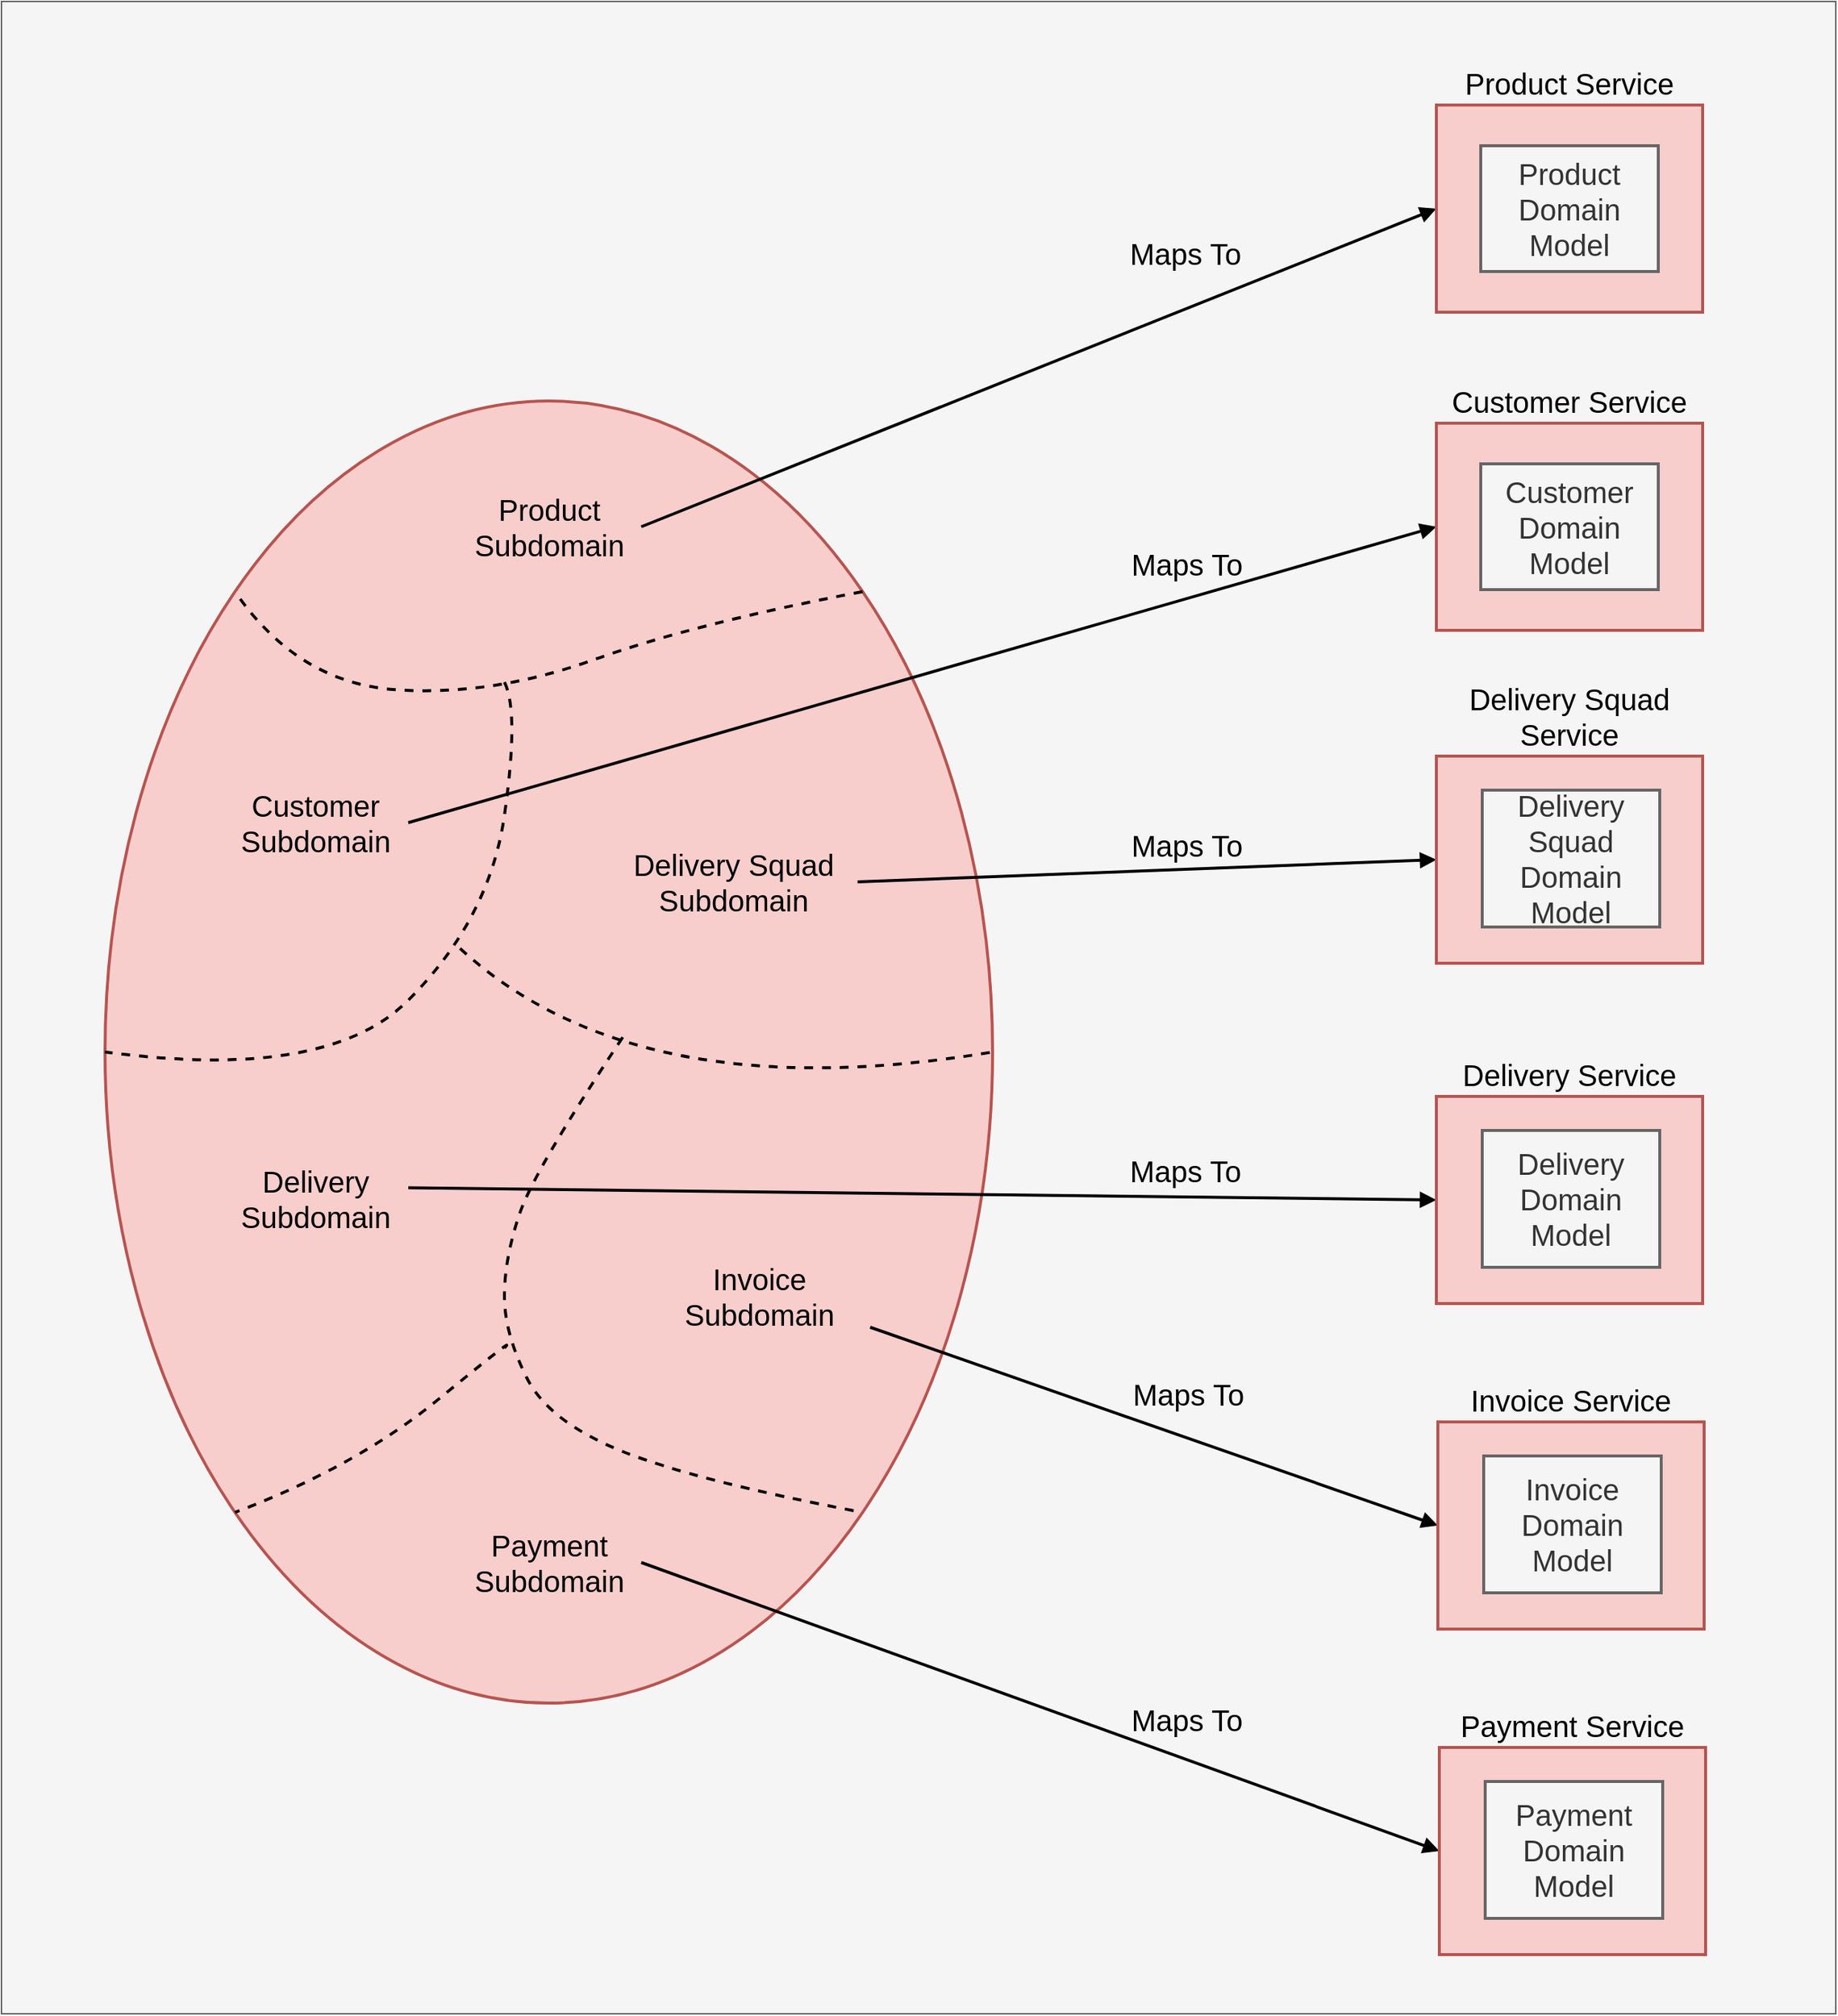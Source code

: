 <mxfile>
    <diagram id="R2lEEEUBdFMjLlhIrx00" name="Page-1">
        <mxGraphModel dx="2927" dy="2694" grid="1" gridSize="10" guides="1" tooltips="1" connect="1" arrows="1" fold="1" page="1" pageScale="1" pageWidth="850" pageHeight="1100" math="0" shadow="0" extFonts="Permanent Marker^https://fonts.googleapis.com/css?family=Permanent+Marker">
            <root>
                <mxCell id="0"/>
                <mxCell id="1" parent="0"/>
                <mxCell id="87" value="" style="rounded=0;whiteSpace=wrap;html=1;labelBackgroundColor=none;fontSize=20;fillColor=#f5f5f5;fontColor=#333333;strokeColor=#666666;" vertex="1" parent="1">
                    <mxGeometry x="-130" y="-310" width="1240" height="1360" as="geometry"/>
                </mxCell>
                <mxCell id="46" value="" style="ellipse;whiteSpace=wrap;html=1;direction=south;fillColor=#f8cecc;strokeColor=#b85450;strokeWidth=2;fontSize=20;" parent="1" vertex="1">
                    <mxGeometry x="-60" y="-40" width="600" height="880" as="geometry"/>
                </mxCell>
                <mxCell id="72" style="edgeStyle=none;html=1;exitX=1;exitY=0.5;exitDx=0;exitDy=0;entryX=0;entryY=0.5;entryDx=0;entryDy=0;strokeWidth=2;endArrow=block;endFill=1;fontSize=20;" edge="1" parent="1" source="48" target="59">
                    <mxGeometry relative="1" as="geometry"/>
                </mxCell>
                <mxCell id="80" value="Maps To" style="edgeLabel;html=1;align=center;verticalAlign=middle;resizable=0;points=[];fontSize=20;labelBackgroundColor=none;" vertex="1" connectable="0" parent="72">
                    <mxGeometry x="0.204" y="2" relative="1" as="geometry">
                        <mxPoint x="44" y="-54" as="offset"/>
                    </mxGeometry>
                </mxCell>
                <mxCell id="73" style="edgeStyle=none;html=1;entryX=0;entryY=0.5;entryDx=0;entryDy=0;endArrow=block;endFill=1;strokeWidth=2;exitX=1;exitY=0.5;exitDx=0;exitDy=0;" edge="1" parent="1" source="50" target="61">
                    <mxGeometry relative="1" as="geometry">
                        <mxPoint x="210" y="200" as="sourcePoint"/>
                    </mxGeometry>
                </mxCell>
                <mxCell id="82" value="Maps To" style="edgeLabel;html=1;align=center;verticalAlign=middle;resizable=0;points=[];fontSize=20;labelBackgroundColor=none;" vertex="1" connectable="0" parent="73">
                    <mxGeometry x="0.312" y="1" relative="1" as="geometry">
                        <mxPoint x="70" y="-43" as="offset"/>
                    </mxGeometry>
                </mxCell>
                <mxCell id="47" value="" style="curved=1;endArrow=none;html=1;entryX=0;entryY=1;entryDx=0;entryDy=0;exitX=0;exitY=0;exitDx=0;exitDy=0;endFill=0;dashed=1;strokeWidth=2;fontSize=20;" parent="1" source="46" target="46" edge="1">
                    <mxGeometry width="50" height="50" relative="1" as="geometry">
                        <mxPoint x="280" y="460" as="sourcePoint"/>
                        <mxPoint x="330" y="410" as="targetPoint"/>
                        <Array as="points">
                            <mxPoint x="340" y="110"/>
                            <mxPoint x="200" y="160"/>
                            <mxPoint x="70" y="150"/>
                        </Array>
                    </mxGeometry>
                </mxCell>
                <mxCell id="48" value="Product Subdomain" style="text;html=1;strokeColor=none;fillColor=none;align=center;verticalAlign=middle;whiteSpace=wrap;rounded=0;fontSize=20;" parent="1" vertex="1">
                    <mxGeometry x="177.5" y="30" width="125" height="30" as="geometry"/>
                </mxCell>
                <mxCell id="49" value="" style="curved=1;endArrow=none;html=1;entryX=0.5;entryY=1;entryDx=0;entryDy=0;endFill=0;dashed=1;strokeWidth=2;fontSize=20;" parent="1" target="46" edge="1">
                    <mxGeometry width="50" height="50" relative="1" as="geometry">
                        <mxPoint x="210" y="150" as="sourcePoint"/>
                        <mxPoint x="37.868" y="98.873" as="targetPoint"/>
                        <Array as="points">
                            <mxPoint x="220" y="170"/>
                            <mxPoint x="200" y="310"/>
                            <mxPoint x="90" y="420"/>
                        </Array>
                    </mxGeometry>
                </mxCell>
                <mxCell id="50" value="Customer Subdomain" style="text;html=1;strokeColor=none;fillColor=none;align=center;verticalAlign=middle;whiteSpace=wrap;rounded=0;fontSize=20;" parent="1" vertex="1">
                    <mxGeometry x="20" y="230" width="125" height="30" as="geometry"/>
                </mxCell>
                <mxCell id="51" value="" style="curved=1;endArrow=none;html=1;entryX=1;entryY=0;entryDx=0;entryDy=0;endFill=0;dashed=1;strokeWidth=2;fontSize=20;" parent="1" target="46" edge="1">
                    <mxGeometry width="50" height="50" relative="1" as="geometry">
                        <mxPoint x="290" y="390" as="sourcePoint"/>
                        <mxPoint x="-50.0" y="410" as="targetPoint"/>
                        <Array as="points">
                            <mxPoint x="230" y="480"/>
                            <mxPoint x="210" y="540"/>
                            <mxPoint x="210" y="590"/>
                            <mxPoint x="240" y="650"/>
                            <mxPoint x="340" y="690"/>
                        </Array>
                    </mxGeometry>
                </mxCell>
                <mxCell id="52" value="" style="curved=1;endArrow=none;html=1;entryX=0.5;entryY=0;entryDx=0;entryDy=0;endFill=0;dashed=1;strokeWidth=2;fontSize=20;" parent="1" target="46" edge="1">
                    <mxGeometry width="50" height="50" relative="1" as="geometry">
                        <mxPoint x="180" y="330" as="sourcePoint"/>
                        <mxPoint x="462.132" y="721.127" as="targetPoint"/>
                        <Array as="points">
                            <mxPoint x="300" y="440"/>
                        </Array>
                    </mxGeometry>
                </mxCell>
                <mxCell id="74" style="edgeStyle=none;html=1;exitX=1;exitY=0.5;exitDx=0;exitDy=0;entryX=0;entryY=0.5;entryDx=0;entryDy=0;endArrow=block;endFill=1;strokeWidth=2;" edge="1" parent="1" source="53" target="64">
                    <mxGeometry relative="1" as="geometry"/>
                </mxCell>
                <mxCell id="83" value="Maps To" style="edgeLabel;html=1;align=center;verticalAlign=middle;resizable=0;points=[];fontSize=20;labelBackgroundColor=none;" vertex="1" connectable="0" parent="74">
                    <mxGeometry x="-0.19" y="-1" relative="1" as="geometry">
                        <mxPoint x="64" y="-20" as="offset"/>
                    </mxGeometry>
                </mxCell>
                <mxCell id="53" value="Delivery Squad Subdomain" style="text;html=1;strokeColor=none;fillColor=none;align=center;verticalAlign=middle;whiteSpace=wrap;rounded=0;fontSize=20;" parent="1" vertex="1">
                    <mxGeometry x="281.25" y="270" width="167.5" height="30" as="geometry"/>
                </mxCell>
                <mxCell id="55" value="" style="curved=1;endArrow=none;html=1;entryX=1;entryY=1;entryDx=0;entryDy=0;endFill=0;dashed=1;strokeWidth=2;fontSize=20;" parent="1" target="46" edge="1">
                    <mxGeometry width="50" height="50" relative="1" as="geometry">
                        <mxPoint x="210" y="600" as="sourcePoint"/>
                        <mxPoint x="-60.0" y="820" as="targetPoint"/>
                        <Array as="points">
                            <mxPoint x="220" y="590"/>
                            <mxPoint x="110" y="680"/>
                        </Array>
                    </mxGeometry>
                </mxCell>
                <mxCell id="78" style="edgeStyle=none;html=1;exitX=0.904;exitY=1.2;exitDx=0;exitDy=0;entryX=0;entryY=0.5;entryDx=0;entryDy=0;endArrow=block;endFill=1;strokeWidth=2;exitPerimeter=0;" edge="1" parent="1" source="56" target="68">
                    <mxGeometry relative="1" as="geometry"/>
                </mxCell>
                <mxCell id="85" value="Maps To" style="edgeLabel;html=1;align=center;verticalAlign=middle;resizable=0;points=[];fontSize=20;labelBackgroundColor=none;" vertex="1" connectable="0" parent="78">
                    <mxGeometry x="-0.012" y="1" relative="1" as="geometry">
                        <mxPoint x="24" y="-21" as="offset"/>
                    </mxGeometry>
                </mxCell>
                <mxCell id="56" value="Invoice &lt;br&gt;Subdomain" style="text;html=1;strokeColor=none;fillColor=none;align=center;verticalAlign=middle;whiteSpace=wrap;rounded=0;fontSize=20;" parent="1" vertex="1">
                    <mxGeometry x="290" y="550" width="185" height="30" as="geometry"/>
                </mxCell>
                <mxCell id="77" style="edgeStyle=none;html=1;exitX=1;exitY=0.25;exitDx=0;exitDy=0;entryX=0;entryY=0.5;entryDx=0;entryDy=0;endArrow=block;endFill=1;strokeWidth=2;" edge="1" parent="1" source="57" target="66">
                    <mxGeometry relative="1" as="geometry"/>
                </mxCell>
                <mxCell id="84" value="Maps To" style="edgeLabel;html=1;align=center;verticalAlign=middle;resizable=0;points=[];fontSize=20;labelBackgroundColor=none;" vertex="1" connectable="0" parent="77">
                    <mxGeometry x="0.471" y="4" relative="1" as="geometry">
                        <mxPoint x="14" y="-14" as="offset"/>
                    </mxGeometry>
                </mxCell>
                <mxCell id="57" value="Delivery Subdomain" style="text;html=1;strokeColor=none;fillColor=none;align=center;verticalAlign=middle;whiteSpace=wrap;rounded=0;fontSize=20;" parent="1" vertex="1">
                    <mxGeometry x="20" y="484.25" width="125" height="30" as="geometry"/>
                </mxCell>
                <mxCell id="79" style="edgeStyle=none;html=1;exitX=1;exitY=0.5;exitDx=0;exitDy=0;entryX=0;entryY=0.5;entryDx=0;entryDy=0;endArrow=block;endFill=1;strokeWidth=2;" edge="1" parent="1" source="58" target="70">
                    <mxGeometry relative="1" as="geometry"/>
                </mxCell>
                <mxCell id="86" value="Maps To" style="edgeLabel;html=1;align=center;verticalAlign=middle;resizable=0;points=[];fontSize=20;labelBackgroundColor=none;" vertex="1" connectable="0" parent="79">
                    <mxGeometry x="0.326" y="1" relative="1" as="geometry">
                        <mxPoint x="10" y="-23" as="offset"/>
                    </mxGeometry>
                </mxCell>
                <mxCell id="58" value="Payment Subdomain" style="text;html=1;strokeColor=none;fillColor=none;align=center;verticalAlign=middle;whiteSpace=wrap;rounded=0;fontSize=20;" parent="1" vertex="1">
                    <mxGeometry x="177.5" y="730" width="125" height="30" as="geometry"/>
                </mxCell>
                <mxCell id="59" value="Product Service" style="rounded=0;whiteSpace=wrap;html=1;fontSize=20;strokeWidth=2;fillColor=#f8cecc;strokeColor=#b85450;labelPosition=center;verticalLabelPosition=top;align=center;verticalAlign=bottom;" parent="1" vertex="1">
                    <mxGeometry x="840" y="-240" width="180" height="140" as="geometry"/>
                </mxCell>
                <mxCell id="60" value="Product Domain Model" style="rounded=0;whiteSpace=wrap;html=1;fontSize=20;strokeWidth=2;fillColor=#f5f5f5;fontColor=#333333;strokeColor=#666666;" parent="1" vertex="1">
                    <mxGeometry x="870" y="-212.5" width="120" height="85" as="geometry"/>
                </mxCell>
                <mxCell id="61" value="Customer Service" style="rounded=0;whiteSpace=wrap;html=1;fontSize=20;strokeWidth=2;fillColor=#f8cecc;strokeColor=#b85450;labelPosition=center;verticalLabelPosition=top;align=center;verticalAlign=bottom;" parent="1" vertex="1">
                    <mxGeometry x="840" y="-25" width="180" height="140" as="geometry"/>
                </mxCell>
                <mxCell id="62" value="Customer Domain Model" style="rounded=0;whiteSpace=wrap;html=1;fontSize=20;strokeWidth=2;fillColor=#f5f5f5;fontColor=#333333;strokeColor=#666666;" parent="1" vertex="1">
                    <mxGeometry x="870" y="2.5" width="120" height="85" as="geometry"/>
                </mxCell>
                <mxCell id="64" value="Delivery Squad Service" style="rounded=0;whiteSpace=wrap;html=1;fontSize=20;strokeWidth=2;fillColor=#f8cecc;strokeColor=#b85450;labelPosition=center;verticalLabelPosition=top;align=center;verticalAlign=bottom;" parent="1" vertex="1">
                    <mxGeometry x="840" y="200" width="180" height="140" as="geometry"/>
                </mxCell>
                <mxCell id="65" value="Delivery Squad Domain Model" style="rounded=0;whiteSpace=wrap;html=1;fontSize=20;strokeWidth=2;fillColor=#f5f5f5;fontColor=#333333;strokeColor=#666666;" parent="1" vertex="1">
                    <mxGeometry x="871" y="223" width="120" height="92.5" as="geometry"/>
                </mxCell>
                <mxCell id="66" value="Delivery Service" style="rounded=0;whiteSpace=wrap;html=1;fontSize=20;strokeWidth=2;fillColor=#f8cecc;strokeColor=#b85450;labelPosition=center;verticalLabelPosition=top;align=center;verticalAlign=bottom;" vertex="1" parent="1">
                    <mxGeometry x="840" y="430" width="180" height="140" as="geometry"/>
                </mxCell>
                <mxCell id="67" value="Delivery Domain Model" style="rounded=0;whiteSpace=wrap;html=1;fontSize=20;strokeWidth=2;fillColor=#f5f5f5;fontColor=#333333;strokeColor=#666666;" vertex="1" parent="1">
                    <mxGeometry x="871" y="453" width="120" height="92.5" as="geometry"/>
                </mxCell>
                <mxCell id="68" value="Invoice Service" style="rounded=0;whiteSpace=wrap;html=1;fontSize=20;strokeWidth=2;fillColor=#f8cecc;strokeColor=#b85450;labelPosition=center;verticalLabelPosition=top;align=center;verticalAlign=bottom;" vertex="1" parent="1">
                    <mxGeometry x="841" y="650" width="180" height="140" as="geometry"/>
                </mxCell>
                <mxCell id="69" value="Invoice Domain Model" style="rounded=0;whiteSpace=wrap;html=1;fontSize=20;strokeWidth=2;fillColor=#f5f5f5;fontColor=#333333;strokeColor=#666666;" vertex="1" parent="1">
                    <mxGeometry x="872" y="673" width="120" height="92.5" as="geometry"/>
                </mxCell>
                <mxCell id="70" value="Payment Service" style="rounded=0;whiteSpace=wrap;html=1;fontSize=20;strokeWidth=2;fillColor=#f8cecc;strokeColor=#b85450;labelPosition=center;verticalLabelPosition=top;align=center;verticalAlign=bottom;" vertex="1" parent="1">
                    <mxGeometry x="842" y="870" width="180" height="140" as="geometry"/>
                </mxCell>
                <mxCell id="71" value="Payment Domain Model" style="rounded=0;whiteSpace=wrap;html=1;fontSize=20;strokeWidth=2;fillColor=#f5f5f5;fontColor=#333333;strokeColor=#666666;" vertex="1" parent="1">
                    <mxGeometry x="873" y="893" width="120" height="92.5" as="geometry"/>
                </mxCell>
            </root>
        </mxGraphModel>
    </diagram>
</mxfile>